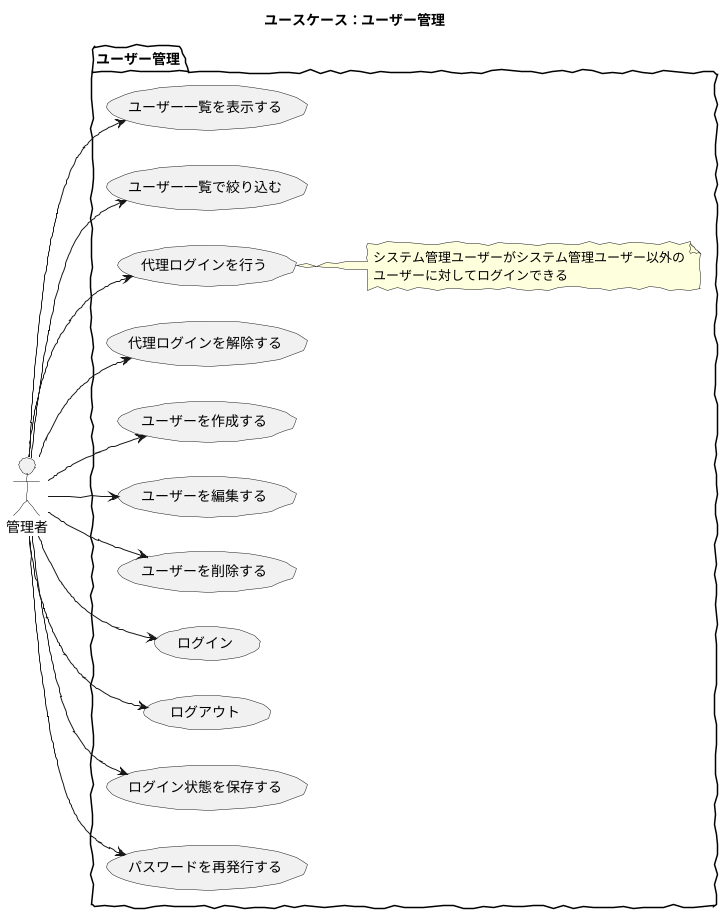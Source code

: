 @startuml
skinparam handwritten true

title ユースケース：ユーザー管理

actor 管理者

package ユーザー管理 {
	left to right direction
	管理者 --> (ユーザー一覧を表示する)
	管理者 --> (ユーザー一覧で絞り込む)
	管理者 --> (代理ログインを行う)
	note right of 代理ログインを行う
	システム管理ユーザーがシステム管理ユーザー以外の
	ユーザーに対してログインできる
	endnote
	管理者 --> (代理ログインを解除する)
	管理者 --> (ユーザーを作成する)
	管理者 --> (ユーザーを編集する)
	管理者 --> (ユーザーを削除する)
	管理者 --> (ログイン)
	管理者 --> (ログアウト)
	管理者 --> (ログイン状態を保存する)
	管理者 --> (パスワードを再発行する)
}

@enduml
